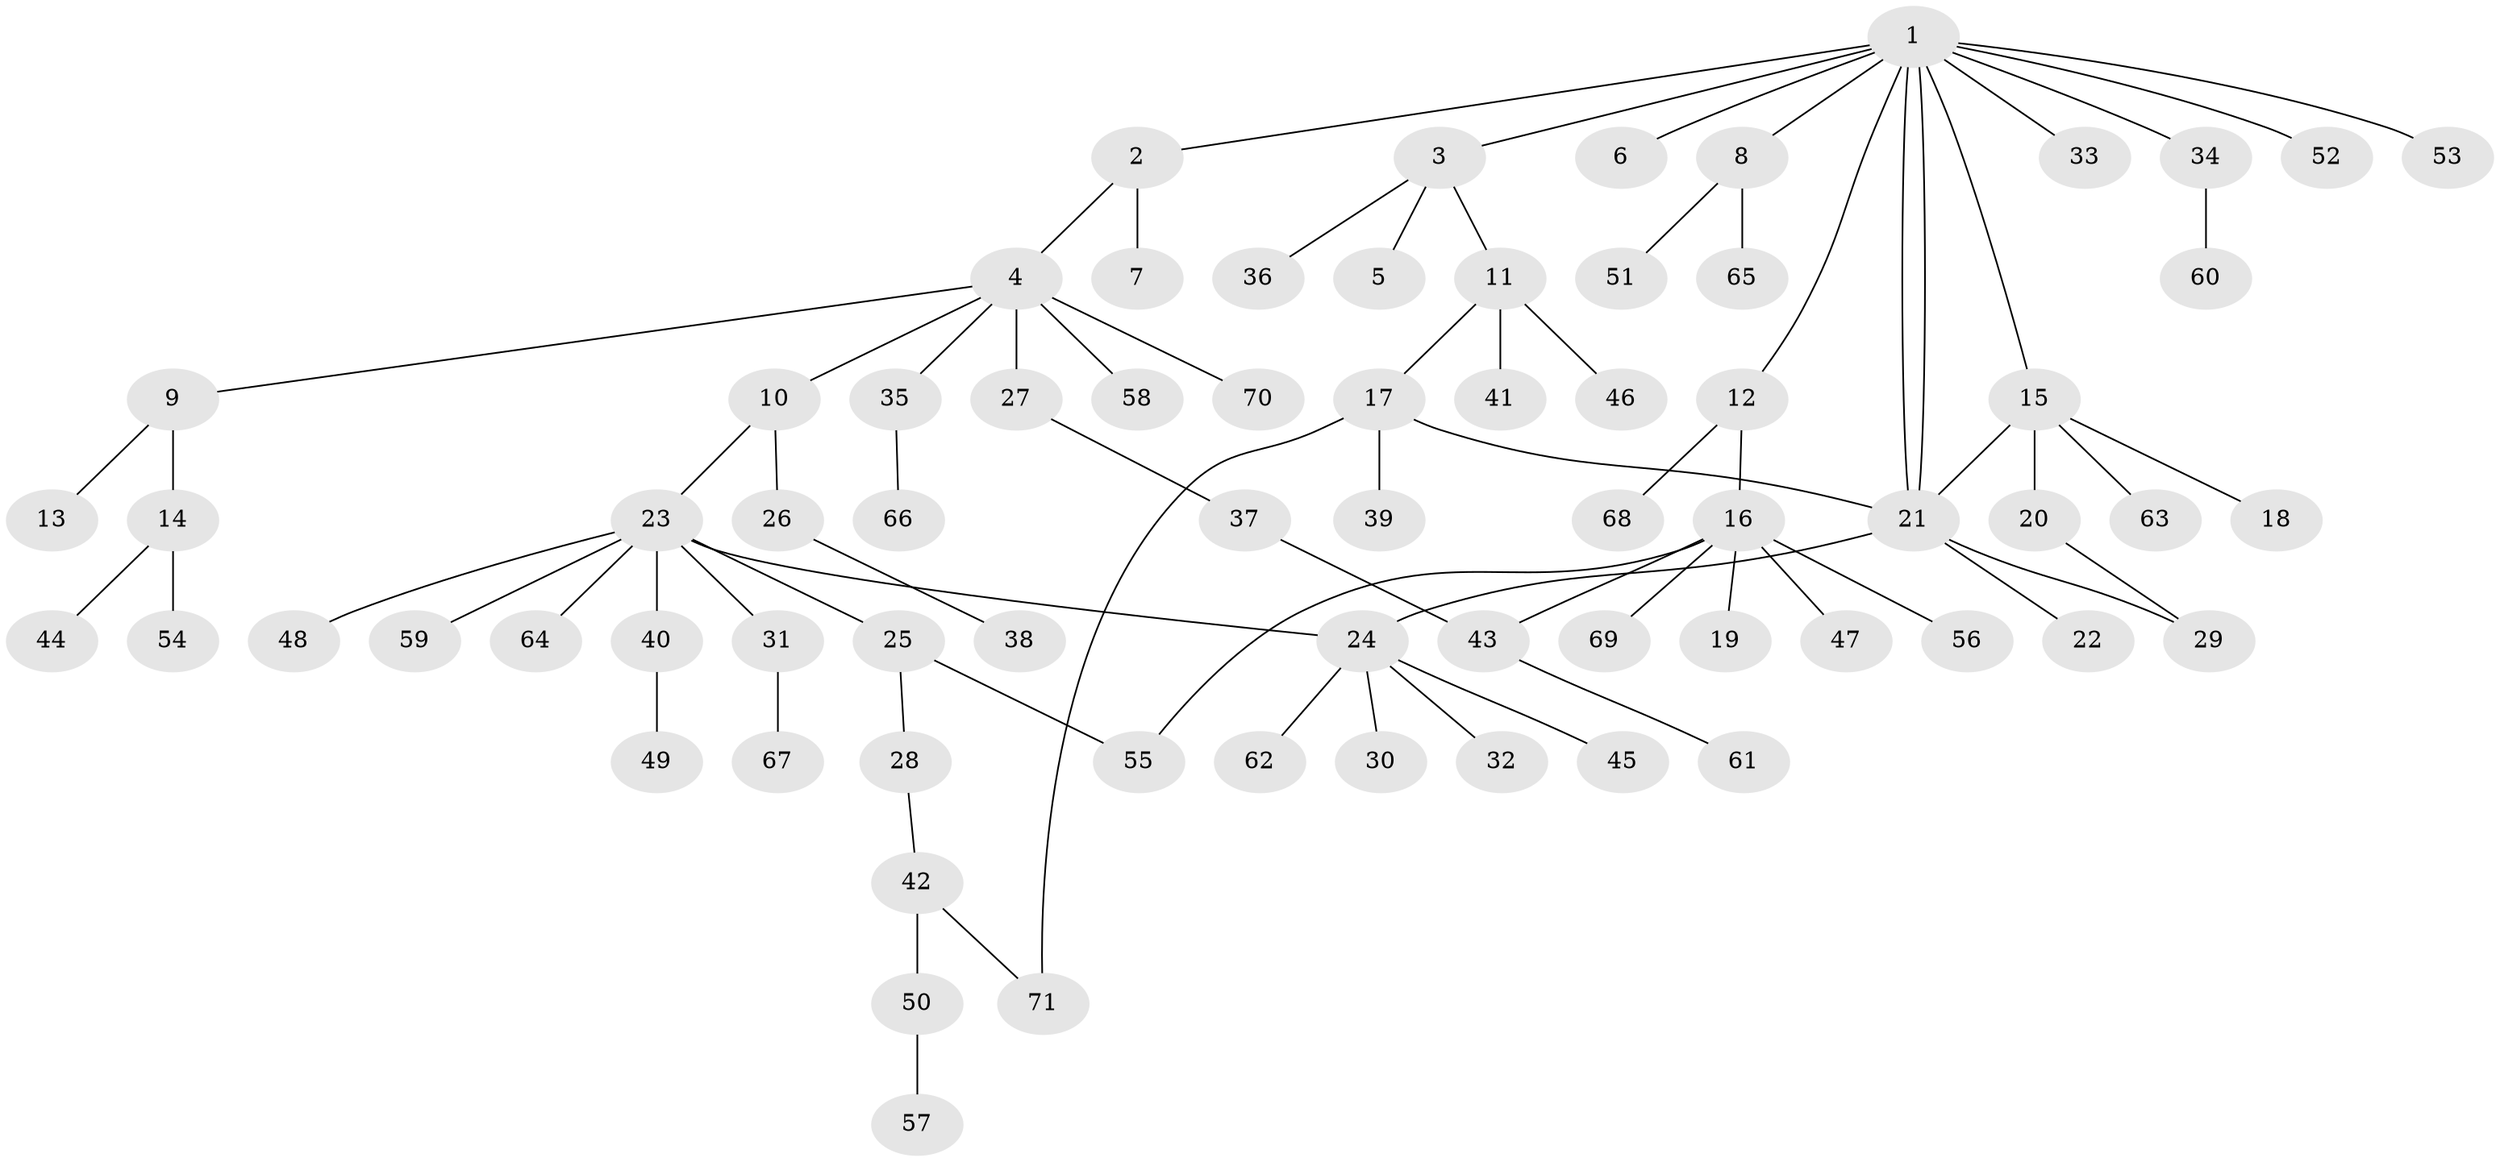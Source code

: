 // Generated by graph-tools (version 1.1) at 2025/11/02/27/25 16:11:13]
// undirected, 71 vertices, 78 edges
graph export_dot {
graph [start="1"]
  node [color=gray90,style=filled];
  1;
  2;
  3;
  4;
  5;
  6;
  7;
  8;
  9;
  10;
  11;
  12;
  13;
  14;
  15;
  16;
  17;
  18;
  19;
  20;
  21;
  22;
  23;
  24;
  25;
  26;
  27;
  28;
  29;
  30;
  31;
  32;
  33;
  34;
  35;
  36;
  37;
  38;
  39;
  40;
  41;
  42;
  43;
  44;
  45;
  46;
  47;
  48;
  49;
  50;
  51;
  52;
  53;
  54;
  55;
  56;
  57;
  58;
  59;
  60;
  61;
  62;
  63;
  64;
  65;
  66;
  67;
  68;
  69;
  70;
  71;
  1 -- 2;
  1 -- 3;
  1 -- 6;
  1 -- 8;
  1 -- 12;
  1 -- 15;
  1 -- 21;
  1 -- 21;
  1 -- 33;
  1 -- 34;
  1 -- 52;
  1 -- 53;
  2 -- 4;
  2 -- 7;
  3 -- 5;
  3 -- 11;
  3 -- 36;
  4 -- 9;
  4 -- 10;
  4 -- 27;
  4 -- 35;
  4 -- 58;
  4 -- 70;
  8 -- 51;
  8 -- 65;
  9 -- 13;
  9 -- 14;
  10 -- 23;
  10 -- 26;
  11 -- 17;
  11 -- 41;
  11 -- 46;
  12 -- 16;
  12 -- 68;
  14 -- 44;
  14 -- 54;
  15 -- 18;
  15 -- 20;
  15 -- 21;
  15 -- 63;
  16 -- 19;
  16 -- 43;
  16 -- 47;
  16 -- 55;
  16 -- 56;
  16 -- 69;
  17 -- 21;
  17 -- 39;
  17 -- 71;
  20 -- 29;
  21 -- 22;
  21 -- 24;
  21 -- 29;
  23 -- 24;
  23 -- 25;
  23 -- 31;
  23 -- 40;
  23 -- 48;
  23 -- 59;
  23 -- 64;
  24 -- 30;
  24 -- 32;
  24 -- 45;
  24 -- 62;
  25 -- 28;
  25 -- 55;
  26 -- 38;
  27 -- 37;
  28 -- 42;
  31 -- 67;
  34 -- 60;
  35 -- 66;
  37 -- 43;
  40 -- 49;
  42 -- 50;
  42 -- 71;
  43 -- 61;
  50 -- 57;
}
